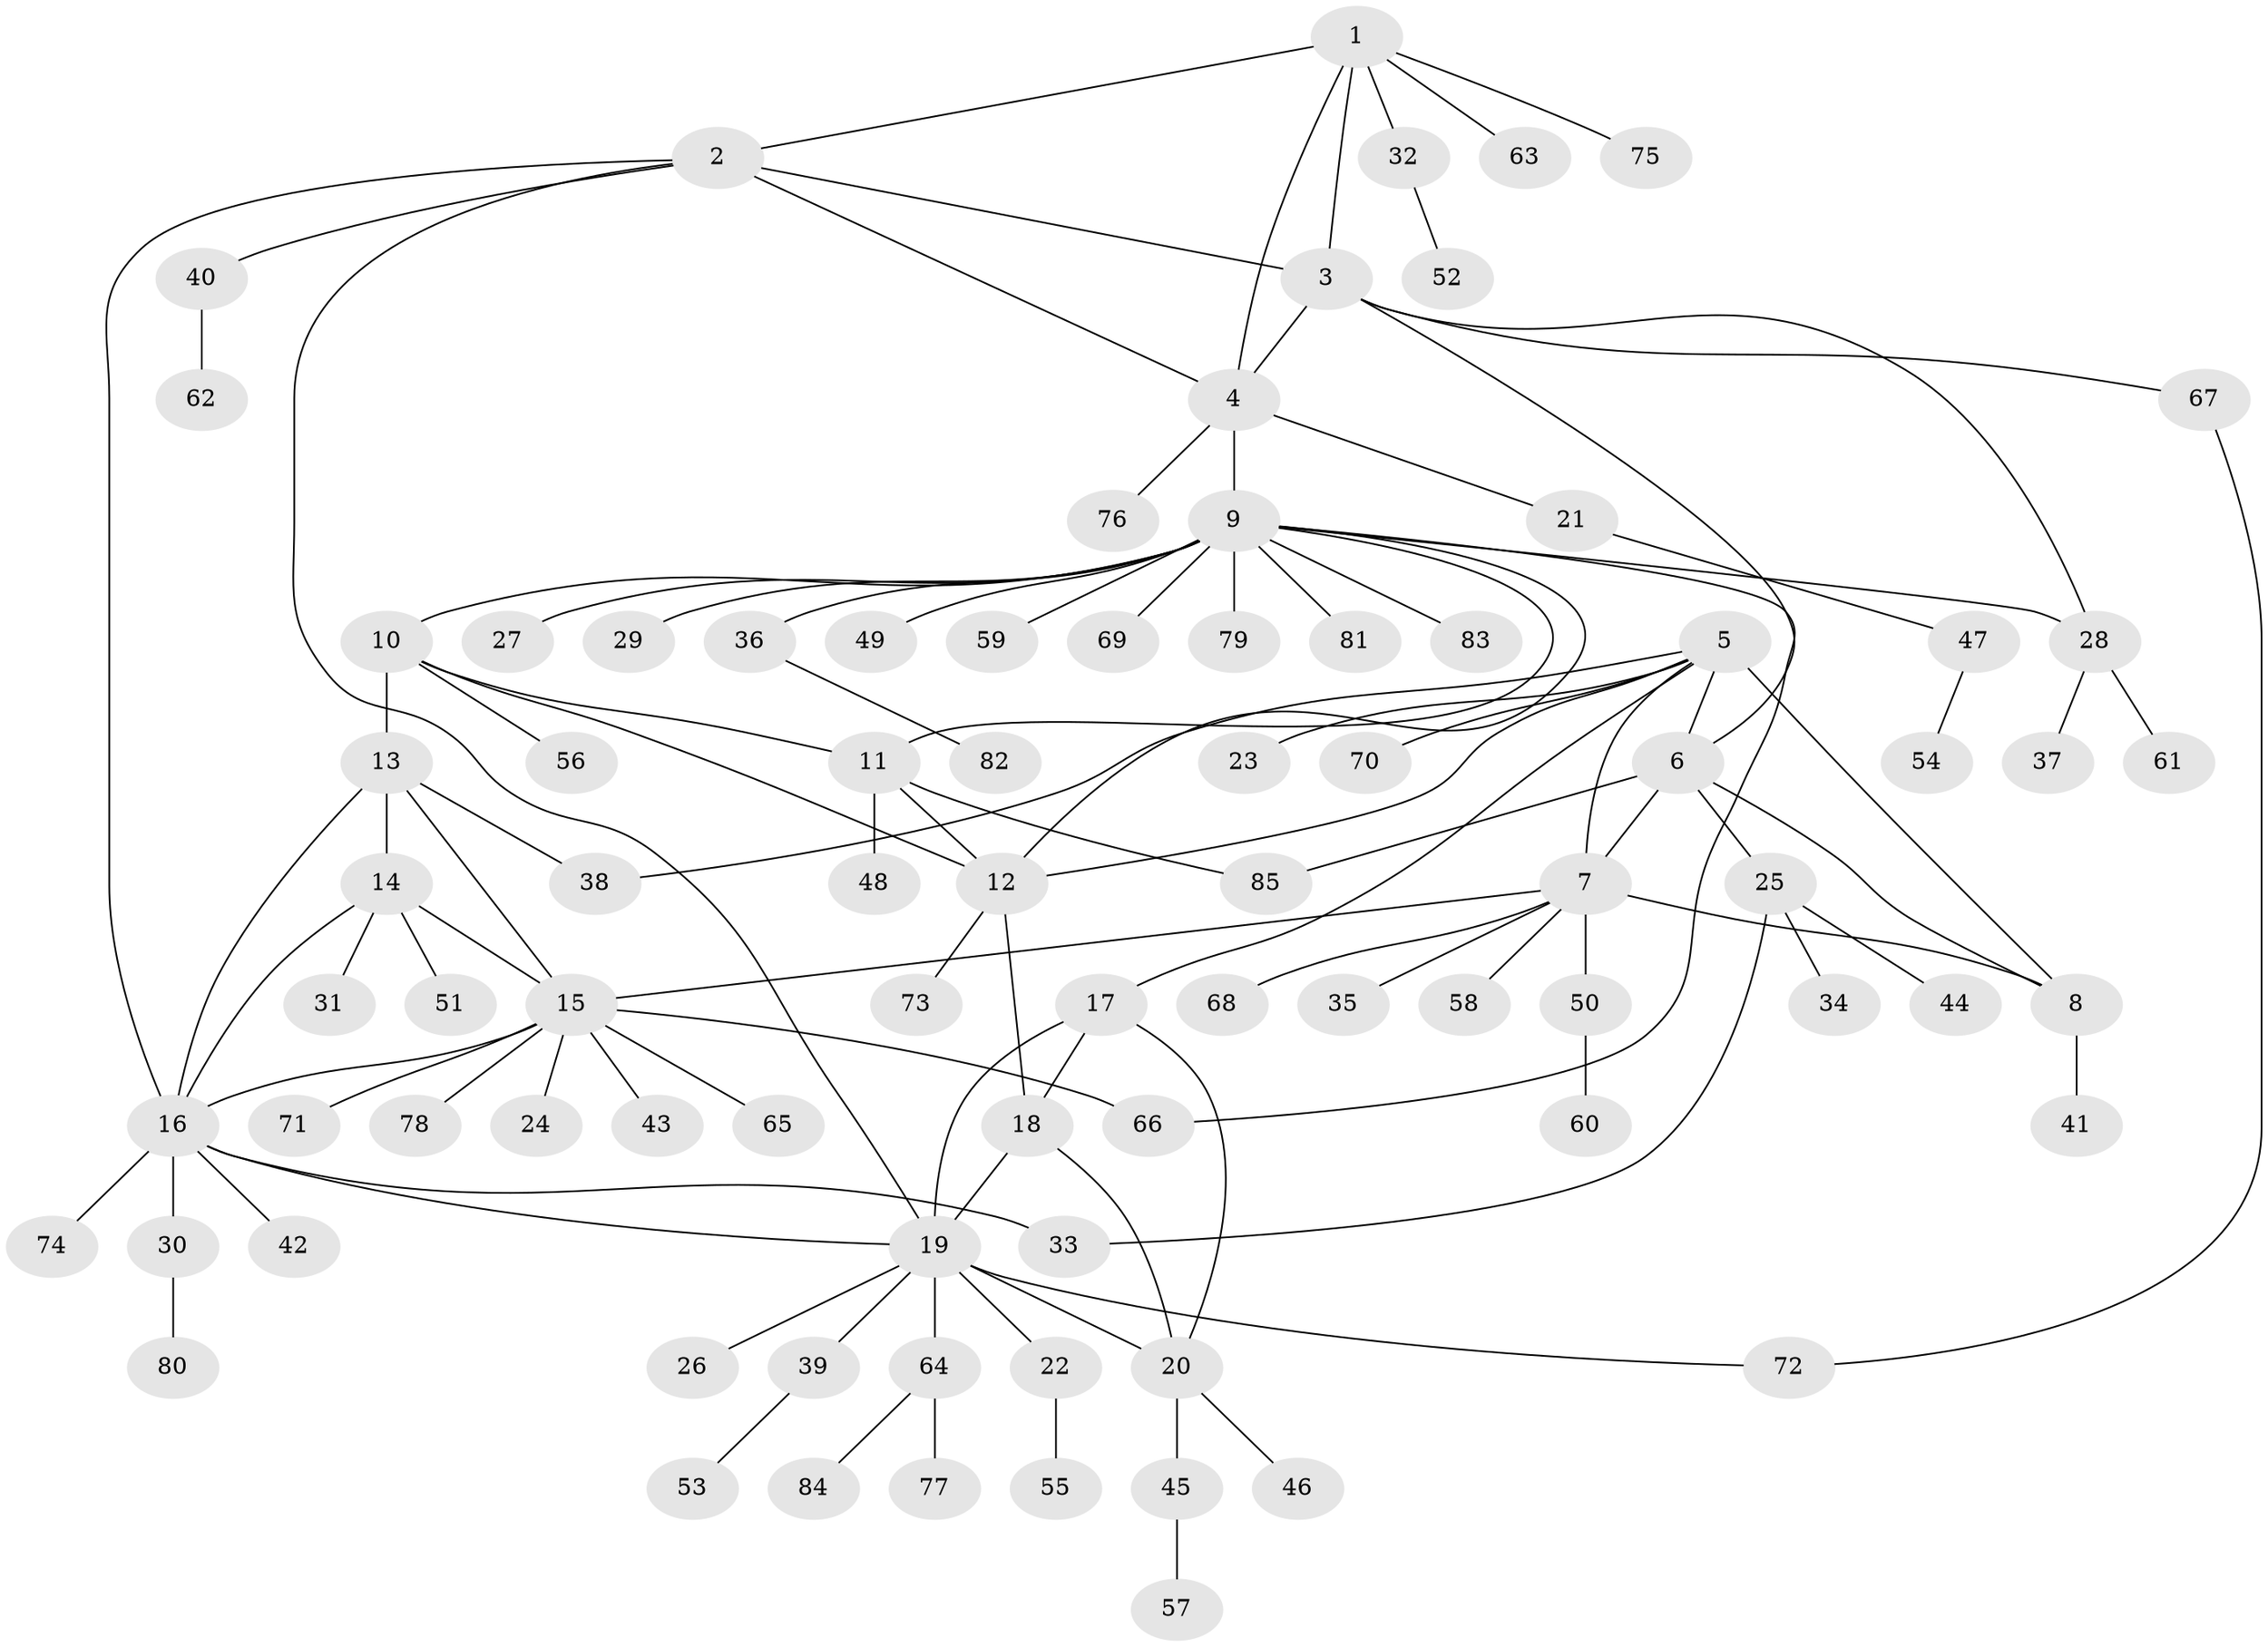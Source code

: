 // Generated by graph-tools (version 1.1) at 2025/26/03/09/25 03:26:41]
// undirected, 85 vertices, 111 edges
graph export_dot {
graph [start="1"]
  node [color=gray90,style=filled];
  1;
  2;
  3;
  4;
  5;
  6;
  7;
  8;
  9;
  10;
  11;
  12;
  13;
  14;
  15;
  16;
  17;
  18;
  19;
  20;
  21;
  22;
  23;
  24;
  25;
  26;
  27;
  28;
  29;
  30;
  31;
  32;
  33;
  34;
  35;
  36;
  37;
  38;
  39;
  40;
  41;
  42;
  43;
  44;
  45;
  46;
  47;
  48;
  49;
  50;
  51;
  52;
  53;
  54;
  55;
  56;
  57;
  58;
  59;
  60;
  61;
  62;
  63;
  64;
  65;
  66;
  67;
  68;
  69;
  70;
  71;
  72;
  73;
  74;
  75;
  76;
  77;
  78;
  79;
  80;
  81;
  82;
  83;
  84;
  85;
  1 -- 2;
  1 -- 3;
  1 -- 4;
  1 -- 32;
  1 -- 63;
  1 -- 75;
  2 -- 3;
  2 -- 4;
  2 -- 16;
  2 -- 19;
  2 -- 40;
  3 -- 4;
  3 -- 6;
  3 -- 28;
  3 -- 67;
  4 -- 9;
  4 -- 21;
  4 -- 76;
  5 -- 6;
  5 -- 7;
  5 -- 8;
  5 -- 12;
  5 -- 17;
  5 -- 23;
  5 -- 38;
  5 -- 70;
  6 -- 7;
  6 -- 8;
  6 -- 25;
  6 -- 85;
  7 -- 8;
  7 -- 15;
  7 -- 35;
  7 -- 50;
  7 -- 58;
  7 -- 68;
  8 -- 41;
  9 -- 10;
  9 -- 11;
  9 -- 12;
  9 -- 27;
  9 -- 28;
  9 -- 29;
  9 -- 36;
  9 -- 49;
  9 -- 59;
  9 -- 66;
  9 -- 69;
  9 -- 79;
  9 -- 81;
  9 -- 83;
  10 -- 11;
  10 -- 12;
  10 -- 13;
  10 -- 56;
  11 -- 12;
  11 -- 48;
  11 -- 85;
  12 -- 18;
  12 -- 73;
  13 -- 14;
  13 -- 15;
  13 -- 16;
  13 -- 38;
  14 -- 15;
  14 -- 16;
  14 -- 31;
  14 -- 51;
  15 -- 16;
  15 -- 24;
  15 -- 43;
  15 -- 65;
  15 -- 66;
  15 -- 71;
  15 -- 78;
  16 -- 19;
  16 -- 30;
  16 -- 33;
  16 -- 42;
  16 -- 74;
  17 -- 18;
  17 -- 19;
  17 -- 20;
  18 -- 19;
  18 -- 20;
  19 -- 20;
  19 -- 22;
  19 -- 26;
  19 -- 39;
  19 -- 64;
  19 -- 72;
  20 -- 45;
  20 -- 46;
  21 -- 47;
  22 -- 55;
  25 -- 33;
  25 -- 34;
  25 -- 44;
  28 -- 37;
  28 -- 61;
  30 -- 80;
  32 -- 52;
  36 -- 82;
  39 -- 53;
  40 -- 62;
  45 -- 57;
  47 -- 54;
  50 -- 60;
  64 -- 77;
  64 -- 84;
  67 -- 72;
}
